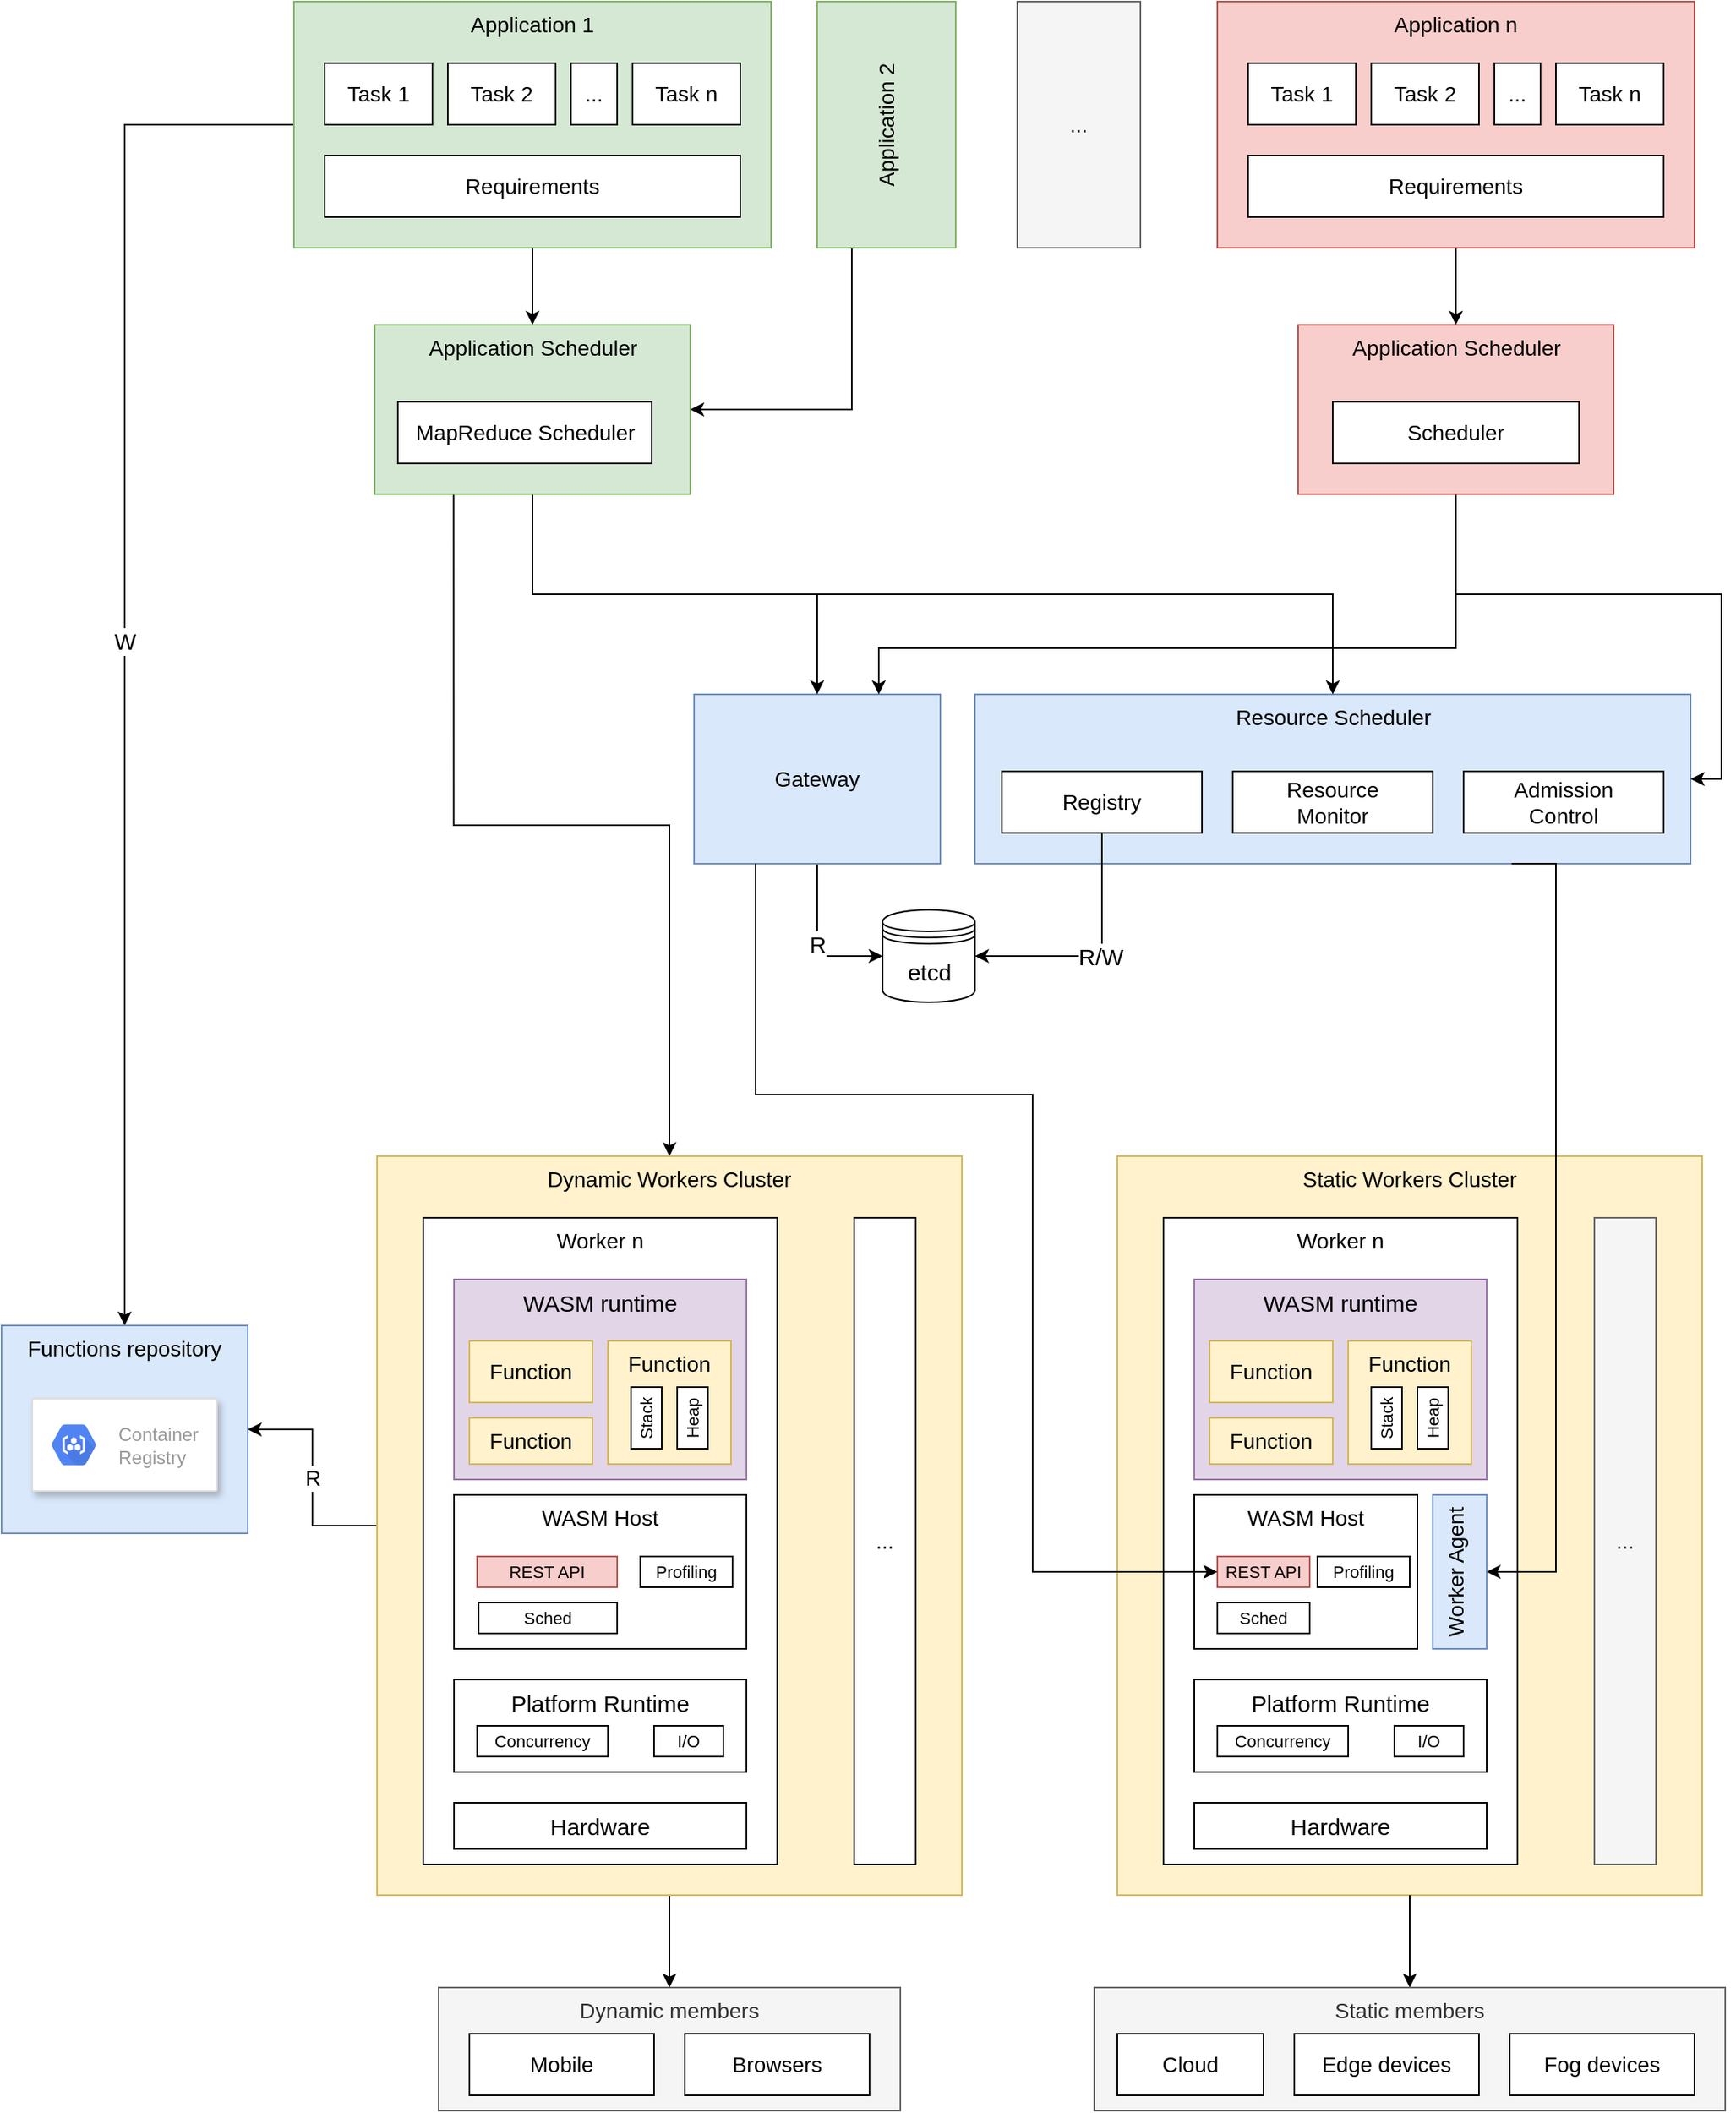 <mxfile version="13.7.7" type="device"><diagram id="8towSq2LqtXwyE7touni" name="Page-1"><mxGraphModel dx="2121" dy="2077" grid="1" gridSize="10" guides="1" tooltips="1" connect="1" arrows="1" fold="1" page="1" pageScale="1" pageWidth="827" pageHeight="1169" math="0" shadow="0"><root><mxCell id="0"/><mxCell id="1" parent="0"/><mxCell id="ZG6kzovi-Dj769LMmhaa-22" value="Dynamic members" style="rounded=0;whiteSpace=wrap;html=1;fontSize=14;fillColor=#f5f5f5;strokeColor=#666666;verticalAlign=top;fontColor=#333333;" vertex="1" parent="1"><mxGeometry x="-256" y="1190" width="300" height="80" as="geometry"/></mxCell><mxCell id="jBIaHN4taIn95anJ6NxQ-2" value="Static Workers Cluster" style="rounded=0;whiteSpace=wrap;html=1;fillColor=#fff2cc;strokeColor=#d6b656;fontSize=14;verticalAlign=top;" parent="1" vertex="1"><mxGeometry x="185" y="650" width="380" height="480" as="geometry"/></mxCell><mxCell id="jBIaHN4taIn95anJ6NxQ-30" value="Worker n" style="rounded=0;whiteSpace=wrap;html=1;fontSize=14;horizontal=1;verticalAlign=top;" parent="1" vertex="1"><mxGeometry x="215" y="690" width="230" height="420" as="geometry"/></mxCell><mxCell id="jBIaHN4taIn95anJ6NxQ-52" style="edgeStyle=orthogonalEdgeStyle;rounded=0;orthogonalLoop=1;jettySize=auto;html=1;exitX=0.5;exitY=1;exitDx=0;exitDy=0;entryX=0.5;entryY=0;entryDx=0;entryDy=0;fontSize=14;" parent="1" source="jBIaHN4taIn95anJ6NxQ-2" target="jBIaHN4taIn95anJ6NxQ-45" edge="1"><mxGeometry relative="1" as="geometry"><Array as="points"><mxPoint x="375" y="1160"/><mxPoint x="375" y="1160"/></Array></mxGeometry></mxCell><mxCell id="jBIaHN4taIn95anJ6NxQ-86" style="edgeStyle=orthogonalEdgeStyle;rounded=0;orthogonalLoop=1;jettySize=auto;html=1;exitX=0.5;exitY=1;exitDx=0;exitDy=0;entryX=0.5;entryY=0;entryDx=0;entryDy=0;startArrow=none;startFill=0;fontSize=15;" parent="1" source="jBIaHN4taIn95anJ6NxQ-3" target="jBIaHN4taIn95anJ6NxQ-83" edge="1"><mxGeometry relative="1" as="geometry"/></mxCell><mxCell id="jBIaHN4taIn95anJ6NxQ-103" value="W" style="edgeStyle=orthogonalEdgeStyle;rounded=0;orthogonalLoop=1;jettySize=auto;html=1;exitX=0;exitY=0.5;exitDx=0;exitDy=0;entryX=0.5;entryY=0;entryDx=0;entryDy=0;startArrow=none;startFill=0;endArrow=classic;endFill=1;fontSize=15;" parent="1" source="jBIaHN4taIn95anJ6NxQ-3" target="jBIaHN4taIn95anJ6NxQ-54" edge="1"><mxGeometry relative="1" as="geometry"/></mxCell><mxCell id="jBIaHN4taIn95anJ6NxQ-3" value="Application 1" style="rounded=0;whiteSpace=wrap;html=1;fillColor=#d5e8d4;strokeColor=#82b366;fontSize=14;verticalAlign=top;" parent="1" vertex="1"><mxGeometry x="-350" y="-100" width="310" height="160" as="geometry"/></mxCell><mxCell id="jBIaHN4taIn95anJ6NxQ-5" value="Resource Scheduler" style="rounded=0;whiteSpace=wrap;html=1;fillColor=#dae8fc;strokeColor=#6c8ebf;fontSize=14;verticalAlign=top;" parent="1" vertex="1"><mxGeometry x="92.5" y="350" width="465" height="110" as="geometry"/></mxCell><mxCell id="jBIaHN4taIn95anJ6NxQ-12" value="Task 1" style="rounded=0;whiteSpace=wrap;html=1;fontSize=14;" parent="1" vertex="1"><mxGeometry x="-330" y="-60" width="70" height="40" as="geometry"/></mxCell><mxCell id="jBIaHN4taIn95anJ6NxQ-1" value="Requirements" style="rounded=0;whiteSpace=wrap;html=1;fontSize=14;" parent="1" vertex="1"><mxGeometry x="-330" width="270" height="40" as="geometry"/></mxCell><mxCell id="jBIaHN4taIn95anJ6NxQ-13" value="Task 2" style="rounded=0;whiteSpace=wrap;html=1;fontSize=14;" parent="1" vertex="1"><mxGeometry x="-250" y="-60" width="70" height="40" as="geometry"/></mxCell><mxCell id="jBIaHN4taIn95anJ6NxQ-14" value="Task n" style="rounded=0;whiteSpace=wrap;html=1;fontSize=14;" parent="1" vertex="1"><mxGeometry x="-130" y="-60" width="70" height="40" as="geometry"/></mxCell><mxCell id="jBIaHN4taIn95anJ6NxQ-16" value="..." style="rounded=0;whiteSpace=wrap;html=1;fontSize=14;" parent="1" vertex="1"><mxGeometry x="-170" y="-60" width="30" height="40" as="geometry"/></mxCell><mxCell id="jBIaHN4taIn95anJ6NxQ-91" style="edgeStyle=orthogonalEdgeStyle;rounded=0;orthogonalLoop=1;jettySize=auto;html=1;exitX=0.5;exitY=1;exitDx=0;exitDy=0;entryX=0.5;entryY=0;entryDx=0;entryDy=0;startArrow=none;startFill=0;endArrow=classic;endFill=1;fontSize=15;" parent="1" source="jBIaHN4taIn95anJ6NxQ-19" target="jBIaHN4taIn95anJ6NxQ-90" edge="1"><mxGeometry relative="1" as="geometry"/></mxCell><mxCell id="jBIaHN4taIn95anJ6NxQ-19" value="Application n" style="rounded=0;whiteSpace=wrap;html=1;fillColor=#f8cecc;strokeColor=#b85450;fontSize=14;verticalAlign=top;" parent="1" vertex="1"><mxGeometry x="250" y="-100" width="310" height="160" as="geometry"/></mxCell><mxCell id="jBIaHN4taIn95anJ6NxQ-20" value="Task 1" style="rounded=0;whiteSpace=wrap;html=1;fontSize=14;" parent="1" vertex="1"><mxGeometry x="270" y="-60" width="70" height="40" as="geometry"/></mxCell><mxCell id="jBIaHN4taIn95anJ6NxQ-21" value="Requirements" style="rounded=0;whiteSpace=wrap;html=1;fontSize=14;" parent="1" vertex="1"><mxGeometry x="270" width="270" height="40" as="geometry"/></mxCell><mxCell id="jBIaHN4taIn95anJ6NxQ-22" value="Task 2" style="rounded=0;whiteSpace=wrap;html=1;fontSize=14;" parent="1" vertex="1"><mxGeometry x="350" y="-60" width="70" height="40" as="geometry"/></mxCell><mxCell id="jBIaHN4taIn95anJ6NxQ-23" value="Task n" style="rounded=0;whiteSpace=wrap;html=1;fontSize=14;" parent="1" vertex="1"><mxGeometry x="470" y="-60" width="70" height="40" as="geometry"/></mxCell><mxCell id="jBIaHN4taIn95anJ6NxQ-24" value="..." style="rounded=0;whiteSpace=wrap;html=1;fontSize=14;" parent="1" vertex="1"><mxGeometry x="430" y="-60" width="30" height="40" as="geometry"/></mxCell><mxCell id="jBIaHN4taIn95anJ6NxQ-27" value="..." style="rounded=0;whiteSpace=wrap;html=1;fillColor=#f5f5f5;strokeColor=#666666;fontSize=14;verticalAlign=middle;fontColor=#333333;" parent="1" vertex="1"><mxGeometry x="120" y="-100" width="80" height="160" as="geometry"/></mxCell><mxCell id="jBIaHN4taIn95anJ6NxQ-97" value="R/W" style="edgeStyle=orthogonalEdgeStyle;rounded=0;orthogonalLoop=1;jettySize=auto;html=1;exitX=0.5;exitY=1;exitDx=0;exitDy=0;entryX=1;entryY=0.5;entryDx=0;entryDy=0;startArrow=none;startFill=0;endArrow=classic;endFill=1;fontSize=15;" parent="1" source="jBIaHN4taIn95anJ6NxQ-4" target="jBIaHN4taIn95anJ6NxQ-95" edge="1"><mxGeometry relative="1" as="geometry"/></mxCell><mxCell id="jBIaHN4taIn95anJ6NxQ-4" value="Registry" style="rounded=0;whiteSpace=wrap;html=1;fontSize=14;" parent="1" vertex="1"><mxGeometry x="110" y="400" width="130" height="40" as="geometry"/></mxCell><mxCell id="jBIaHN4taIn95anJ6NxQ-28" value="Admission&lt;br&gt;Control" style="rounded=0;whiteSpace=wrap;html=1;fontSize=14;" parent="1" vertex="1"><mxGeometry x="410" y="400" width="130" height="40" as="geometry"/></mxCell><mxCell id="jBIaHN4taIn95anJ6NxQ-34" value="Worker Agent" style="rounded=0;whiteSpace=wrap;html=1;fontSize=14;verticalAlign=top;horizontal=0;fillColor=#dae8fc;strokeColor=#6c8ebf;" parent="1" vertex="1"><mxGeometry x="390" y="870" width="35" height="100" as="geometry"/></mxCell><mxCell id="jBIaHN4taIn95anJ6NxQ-45" value="Static members" style="rounded=0;whiteSpace=wrap;html=1;fontSize=14;fillColor=#f5f5f5;strokeColor=#666666;verticalAlign=top;fontColor=#333333;" parent="1" vertex="1"><mxGeometry x="170" y="1190" width="410" height="80" as="geometry"/></mxCell><mxCell id="jBIaHN4taIn95anJ6NxQ-46" value="Cloud" style="rounded=0;whiteSpace=wrap;html=1;fontSize=14;" parent="1" vertex="1"><mxGeometry x="185" y="1220" width="95" height="40" as="geometry"/></mxCell><mxCell id="jBIaHN4taIn95anJ6NxQ-47" value="Edge devices" style="rounded=0;whiteSpace=wrap;html=1;fontSize=14;" parent="1" vertex="1"><mxGeometry x="300" y="1220" width="120" height="40" as="geometry"/></mxCell><mxCell id="jBIaHN4taIn95anJ6NxQ-48" value="Browsers" style="rounded=0;whiteSpace=wrap;html=1;fontSize=14;" parent="1" vertex="1"><mxGeometry x="-96" y="1220" width="120" height="40" as="geometry"/></mxCell><mxCell id="jBIaHN4taIn95anJ6NxQ-49" value="Fog devices" style="rounded=0;whiteSpace=wrap;html=1;fontSize=14;" parent="1" vertex="1"><mxGeometry x="440" y="1220" width="120" height="40" as="geometry"/></mxCell><mxCell id="jBIaHN4taIn95anJ6NxQ-54" value="Functions repository" style="rounded=0;whiteSpace=wrap;html=1;fillColor=#dae8fc;strokeColor=#6c8ebf;fontSize=14;verticalAlign=top;" parent="1" vertex="1"><mxGeometry x="-540" y="760" width="160" height="135" as="geometry"/></mxCell><mxCell id="jBIaHN4taIn95anJ6NxQ-55" value="Resource&lt;br&gt;Monitor" style="rounded=0;whiteSpace=wrap;html=1;fontSize=14;" parent="1" vertex="1"><mxGeometry x="260" y="400" width="130" height="40" as="geometry"/></mxCell><mxCell id="jBIaHN4taIn95anJ6NxQ-96" value="R" style="edgeStyle=orthogonalEdgeStyle;rounded=0;orthogonalLoop=1;jettySize=auto;html=1;exitX=0.5;exitY=1;exitDx=0;exitDy=0;entryX=0;entryY=0.5;entryDx=0;entryDy=0;startArrow=none;startFill=0;endArrow=classic;endFill=1;fontSize=15;" parent="1" source="jBIaHN4taIn95anJ6NxQ-63" target="jBIaHN4taIn95anJ6NxQ-95" edge="1"><mxGeometry relative="1" as="geometry"/></mxCell><mxCell id="jBIaHN4taIn95anJ6NxQ-63" value="Gateway" style="rounded=0;whiteSpace=wrap;html=1;fontSize=14;verticalAlign=middle;fillColor=#dae8fc;strokeColor=#6c8ebf;" parent="1" vertex="1"><mxGeometry x="-90" y="350" width="160" height="110" as="geometry"/></mxCell><mxCell id="jBIaHN4taIn95anJ6NxQ-72" value="Hardware" style="rounded=0;whiteSpace=wrap;html=1;fontSize=15;" parent="1" vertex="1"><mxGeometry x="235" y="1070" width="190" height="30" as="geometry"/></mxCell><mxCell id="jBIaHN4taIn95anJ6NxQ-73" value="Platform Runtime" style="rounded=0;whiteSpace=wrap;html=1;fontSize=15;verticalAlign=top;" parent="1" vertex="1"><mxGeometry x="235" y="990" width="190" height="60" as="geometry"/></mxCell><mxCell id="jBIaHN4taIn95anJ6NxQ-74" value="Concurrency" style="rounded=0;whiteSpace=wrap;html=1;fontSize=11;" parent="1" vertex="1"><mxGeometry x="250" y="1020" width="85" height="20" as="geometry"/></mxCell><mxCell id="jBIaHN4taIn95anJ6NxQ-71" value="I/O" style="rounded=0;whiteSpace=wrap;html=1;fontSize=11;" parent="1" vertex="1"><mxGeometry x="365" y="1020" width="45" height="20" as="geometry"/></mxCell><mxCell id="jBIaHN4taIn95anJ6NxQ-77" value="WASM runtime" style="rounded=0;whiteSpace=wrap;html=1;fontSize=15;fillColor=#e1d5e7;strokeColor=#9673a6;verticalAlign=top;" parent="1" vertex="1"><mxGeometry x="235" y="730" width="190" height="130" as="geometry"/></mxCell><mxCell id="jBIaHN4taIn95anJ6NxQ-31" value="Function" style="rounded=0;whiteSpace=wrap;html=1;fontSize=14;fillColor=#fff2cc;strokeColor=#d6b656;" parent="1" vertex="1"><mxGeometry x="245" y="770" width="80" height="40" as="geometry"/></mxCell><mxCell id="jBIaHN4taIn95anJ6NxQ-32" value="Function" style="rounded=0;whiteSpace=wrap;html=1;fontSize=14;fillColor=#fff2cc;strokeColor=#d6b656;verticalAlign=top;" parent="1" vertex="1"><mxGeometry x="335" y="770" width="80" height="80" as="geometry"/></mxCell><mxCell id="jBIaHN4taIn95anJ6NxQ-33" value="Function" style="rounded=0;whiteSpace=wrap;html=1;fontSize=14;fillColor=#fff2cc;strokeColor=#d6b656;" parent="1" vertex="1"><mxGeometry x="245" y="820" width="80" height="30" as="geometry"/></mxCell><mxCell id="jBIaHN4taIn95anJ6NxQ-66" value="Stack" style="rounded=0;whiteSpace=wrap;html=1;fontSize=11;horizontal=0;" parent="1" vertex="1"><mxGeometry x="350" y="800" width="20" height="40" as="geometry"/></mxCell><mxCell id="jBIaHN4taIn95anJ6NxQ-68" value="Heap" style="rounded=0;whiteSpace=wrap;html=1;fontSize=11;horizontal=0;" parent="1" vertex="1"><mxGeometry x="380" y="800" width="20" height="40" as="geometry"/></mxCell><mxCell id="jBIaHN4taIn95anJ6NxQ-78" value="WASM Host" style="rounded=0;whiteSpace=wrap;html=1;fontSize=14;verticalAlign=top;" parent="1" vertex="1"><mxGeometry x="235" y="870" width="145" height="100" as="geometry"/></mxCell><mxCell id="jBIaHN4taIn95anJ6NxQ-79" value="REST API" style="rounded=0;whiteSpace=wrap;html=1;fontSize=11;fillColor=#f8cecc;strokeColor=#b85450;" parent="1" vertex="1"><mxGeometry x="250" y="910" width="60" height="20" as="geometry"/></mxCell><mxCell id="jBIaHN4taIn95anJ6NxQ-80" value="Sched" style="rounded=0;whiteSpace=wrap;html=1;fontSize=11;" parent="1" vertex="1"><mxGeometry x="250" y="940" width="60" height="20" as="geometry"/></mxCell><mxCell id="jBIaHN4taIn95anJ6NxQ-81" value="Profiling" style="rounded=0;whiteSpace=wrap;html=1;fontSize=11;" parent="1" vertex="1"><mxGeometry x="315" y="910" width="60" height="20" as="geometry"/></mxCell><mxCell id="ZG6kzovi-Dj769LMmhaa-6" style="edgeStyle=orthogonalEdgeStyle;rounded=0;orthogonalLoop=1;jettySize=auto;html=1;exitX=0.5;exitY=1;exitDx=0;exitDy=0;entryX=0.5;entryY=0;entryDx=0;entryDy=0;startArrow=none;startFill=0;endArrow=classic;endFill=1;" edge="1" parent="1" source="jBIaHN4taIn95anJ6NxQ-83" target="jBIaHN4taIn95anJ6NxQ-5"><mxGeometry relative="1" as="geometry"/></mxCell><mxCell id="ZG6kzovi-Dj769LMmhaa-18" style="edgeStyle=orthogonalEdgeStyle;rounded=0;orthogonalLoop=1;jettySize=auto;html=1;exitX=0.5;exitY=1;exitDx=0;exitDy=0;entryX=0.5;entryY=0;entryDx=0;entryDy=0;startArrow=none;startFill=0;endArrow=classic;endFill=1;fontSize=14;" edge="1" parent="1" source="jBIaHN4taIn95anJ6NxQ-83" target="jBIaHN4taIn95anJ6NxQ-63"><mxGeometry relative="1" as="geometry"/></mxCell><mxCell id="ZG6kzovi-Dj769LMmhaa-48" style="edgeStyle=orthogonalEdgeStyle;rounded=0;orthogonalLoop=1;jettySize=auto;html=1;exitX=0.25;exitY=1;exitDx=0;exitDy=0;entryX=0.5;entryY=0;entryDx=0;entryDy=0;startArrow=none;startFill=0;endArrow=classic;endFill=1;fontSize=14;" edge="1" parent="1" source="jBIaHN4taIn95anJ6NxQ-83" target="ZG6kzovi-Dj769LMmhaa-27"><mxGeometry relative="1" as="geometry"/></mxCell><mxCell id="jBIaHN4taIn95anJ6NxQ-83" value="Application Scheduler" style="rounded=0;whiteSpace=wrap;html=1;fillColor=#d5e8d4;strokeColor=#82b366;fontSize=14;verticalAlign=top;" parent="1" vertex="1"><mxGeometry x="-297.5" y="110" width="205" height="110" as="geometry"/></mxCell><mxCell id="jBIaHN4taIn95anJ6NxQ-84" value="MapReduce Scheduler" style="rounded=0;whiteSpace=wrap;html=1;fontSize=14;verticalAlign=middle;" parent="1" vertex="1"><mxGeometry x="-282.5" y="160" width="165" height="40" as="geometry"/></mxCell><mxCell id="ZG6kzovi-Dj769LMmhaa-12" style="edgeStyle=orthogonalEdgeStyle;rounded=0;orthogonalLoop=1;jettySize=auto;html=1;exitX=0.5;exitY=1;exitDx=0;exitDy=0;entryX=1;entryY=0.5;entryDx=0;entryDy=0;startArrow=none;startFill=0;endArrow=classic;endFill=1;" edge="1" parent="1" source="jBIaHN4taIn95anJ6NxQ-90" target="jBIaHN4taIn95anJ6NxQ-5"><mxGeometry relative="1" as="geometry"/></mxCell><mxCell id="ZG6kzovi-Dj769LMmhaa-19" style="edgeStyle=orthogonalEdgeStyle;rounded=0;orthogonalLoop=1;jettySize=auto;html=1;exitX=0.5;exitY=1;exitDx=0;exitDy=0;entryX=0.75;entryY=0;entryDx=0;entryDy=0;startArrow=none;startFill=0;endArrow=classic;endFill=1;fontSize=14;" edge="1" parent="1" source="jBIaHN4taIn95anJ6NxQ-90" target="jBIaHN4taIn95anJ6NxQ-63"><mxGeometry relative="1" as="geometry"><Array as="points"><mxPoint x="405" y="320"/><mxPoint x="30" y="320"/></Array></mxGeometry></mxCell><mxCell id="jBIaHN4taIn95anJ6NxQ-90" value="Application Scheduler" style="rounded=0;whiteSpace=wrap;html=1;fillColor=#f8cecc;strokeColor=#b85450;fontSize=14;verticalAlign=top;" parent="1" vertex="1"><mxGeometry x="302.5" y="110" width="205" height="110" as="geometry"/></mxCell><mxCell id="jBIaHN4taIn95anJ6NxQ-89" value="Scheduler" style="rounded=0;whiteSpace=wrap;html=1;fontSize=14;verticalAlign=middle;" parent="1" vertex="1"><mxGeometry x="325" y="160" width="160" height="40" as="geometry"/></mxCell><mxCell id="jBIaHN4taIn95anJ6NxQ-95" value="etcd" style="shape=datastore;whiteSpace=wrap;html=1;fontSize=15;" parent="1" vertex="1"><mxGeometry x="32.5" y="490" width="60" height="60" as="geometry"/></mxCell><mxCell id="ZG6kzovi-Dj769LMmhaa-11" style="edgeStyle=orthogonalEdgeStyle;rounded=0;orthogonalLoop=1;jettySize=auto;html=1;exitX=0.25;exitY=1;exitDx=0;exitDy=0;entryX=1;entryY=0.5;entryDx=0;entryDy=0;startArrow=none;startFill=0;endArrow=classic;endFill=1;" edge="1" parent="1" source="ZG6kzovi-Dj769LMmhaa-10" target="jBIaHN4taIn95anJ6NxQ-83"><mxGeometry relative="1" as="geometry"/></mxCell><mxCell id="ZG6kzovi-Dj769LMmhaa-10" value="Application 2" style="rounded=0;whiteSpace=wrap;html=1;fillColor=#d5e8d4;strokeColor=#82b366;fontSize=14;verticalAlign=middle;horizontal=0;" vertex="1" parent="1"><mxGeometry x="-10" y="-100" width="90" height="160" as="geometry"/></mxCell><mxCell id="ZG6kzovi-Dj769LMmhaa-15" value="" style="strokeColor=#dddddd;shadow=1;strokeWidth=1;rounded=1;absoluteArcSize=1;arcSize=2;fontSize=14;" vertex="1" parent="1"><mxGeometry x="-520" y="807.5" width="120" height="60" as="geometry"/></mxCell><mxCell id="ZG6kzovi-Dj769LMmhaa-16" value="Container&#10;Registry" style="dashed=0;connectable=0;html=1;fillColor=#5184F3;strokeColor=none;shape=mxgraph.gcp2.hexIcon;prIcon=container_registry;part=1;labelPosition=right;verticalLabelPosition=middle;align=left;verticalAlign=middle;spacingLeft=5;fontColor=#999999;fontSize=12;" vertex="1" parent="ZG6kzovi-Dj769LMmhaa-15"><mxGeometry y="0.5" width="44" height="39" relative="1" as="geometry"><mxPoint x="5" y="-19.5" as="offset"/></mxGeometry></mxCell><mxCell id="ZG6kzovi-Dj769LMmhaa-20" value="Mobile" style="rounded=0;whiteSpace=wrap;html=1;fontSize=14;" vertex="1" parent="1"><mxGeometry x="-236" y="1220" width="120" height="40" as="geometry"/></mxCell><mxCell id="ZG6kzovi-Dj769LMmhaa-25" value="..." style="whiteSpace=wrap;html=1;fontSize=14;fillColor=#f5f5f5;strokeColor=#666666;fontColor=#333333;" vertex="1" parent="1"><mxGeometry x="495" y="690" width="40" height="420" as="geometry"/></mxCell><mxCell id="ZG6kzovi-Dj769LMmhaa-46" style="edgeStyle=orthogonalEdgeStyle;rounded=0;orthogonalLoop=1;jettySize=auto;html=1;exitX=0.5;exitY=1;exitDx=0;exitDy=0;entryX=0.5;entryY=0;entryDx=0;entryDy=0;startArrow=none;startFill=0;endArrow=classic;endFill=1;fontSize=14;" edge="1" parent="1" source="ZG6kzovi-Dj769LMmhaa-27" target="ZG6kzovi-Dj769LMmhaa-22"><mxGeometry relative="1" as="geometry"/></mxCell><mxCell id="ZG6kzovi-Dj769LMmhaa-49" value="R" style="edgeStyle=orthogonalEdgeStyle;rounded=0;orthogonalLoop=1;jettySize=auto;html=1;exitX=0;exitY=0.5;exitDx=0;exitDy=0;entryX=1;entryY=0.5;entryDx=0;entryDy=0;startArrow=none;startFill=0;endArrow=classic;endFill=1;fontSize=14;" edge="1" parent="1" source="ZG6kzovi-Dj769LMmhaa-27" target="jBIaHN4taIn95anJ6NxQ-54"><mxGeometry relative="1" as="geometry"/></mxCell><mxCell id="ZG6kzovi-Dj769LMmhaa-27" value="Dynamic Workers Cluster" style="rounded=0;whiteSpace=wrap;html=1;fillColor=#fff2cc;strokeColor=#d6b656;fontSize=14;verticalAlign=top;" vertex="1" parent="1"><mxGeometry x="-296" y="650" width="380" height="480" as="geometry"/></mxCell><mxCell id="ZG6kzovi-Dj769LMmhaa-28" value="Worker n" style="rounded=0;whiteSpace=wrap;html=1;fontSize=14;horizontal=1;verticalAlign=top;" vertex="1" parent="1"><mxGeometry x="-266" y="690" width="230" height="420" as="geometry"/></mxCell><mxCell id="ZG6kzovi-Dj769LMmhaa-30" value="Hardware" style="rounded=0;whiteSpace=wrap;html=1;fontSize=15;" vertex="1" parent="1"><mxGeometry x="-246" y="1070" width="190" height="30" as="geometry"/></mxCell><mxCell id="ZG6kzovi-Dj769LMmhaa-31" value="Platform Runtime" style="rounded=0;whiteSpace=wrap;html=1;fontSize=15;verticalAlign=top;" vertex="1" parent="1"><mxGeometry x="-246" y="990" width="190" height="60" as="geometry"/></mxCell><mxCell id="ZG6kzovi-Dj769LMmhaa-32" value="Concurrency" style="rounded=0;whiteSpace=wrap;html=1;fontSize=11;" vertex="1" parent="1"><mxGeometry x="-231" y="1020" width="85" height="20" as="geometry"/></mxCell><mxCell id="ZG6kzovi-Dj769LMmhaa-33" value="I/O" style="rounded=0;whiteSpace=wrap;html=1;fontSize=11;" vertex="1" parent="1"><mxGeometry x="-116" y="1020" width="45" height="20" as="geometry"/></mxCell><mxCell id="ZG6kzovi-Dj769LMmhaa-34" value="WASM runtime" style="rounded=0;whiteSpace=wrap;html=1;fontSize=15;fillColor=#e1d5e7;strokeColor=#9673a6;verticalAlign=top;" vertex="1" parent="1"><mxGeometry x="-246" y="730" width="190" height="130" as="geometry"/></mxCell><mxCell id="ZG6kzovi-Dj769LMmhaa-35" value="Function" style="rounded=0;whiteSpace=wrap;html=1;fontSize=14;fillColor=#fff2cc;strokeColor=#d6b656;" vertex="1" parent="1"><mxGeometry x="-236" y="770" width="80" height="40" as="geometry"/></mxCell><mxCell id="ZG6kzovi-Dj769LMmhaa-36" value="Function" style="rounded=0;whiteSpace=wrap;html=1;fontSize=14;fillColor=#fff2cc;strokeColor=#d6b656;verticalAlign=top;" vertex="1" parent="1"><mxGeometry x="-146" y="770" width="80" height="80" as="geometry"/></mxCell><mxCell id="ZG6kzovi-Dj769LMmhaa-37" value="Function" style="rounded=0;whiteSpace=wrap;html=1;fontSize=14;fillColor=#fff2cc;strokeColor=#d6b656;" vertex="1" parent="1"><mxGeometry x="-236" y="820" width="80" height="30" as="geometry"/></mxCell><mxCell id="ZG6kzovi-Dj769LMmhaa-38" value="Stack" style="rounded=0;whiteSpace=wrap;html=1;fontSize=11;horizontal=0;" vertex="1" parent="1"><mxGeometry x="-131" y="800" width="20" height="40" as="geometry"/></mxCell><mxCell id="ZG6kzovi-Dj769LMmhaa-39" value="Heap" style="rounded=0;whiteSpace=wrap;html=1;fontSize=11;horizontal=0;" vertex="1" parent="1"><mxGeometry x="-101" y="800" width="20" height="40" as="geometry"/></mxCell><mxCell id="ZG6kzovi-Dj769LMmhaa-40" value="WASM Host" style="rounded=0;whiteSpace=wrap;html=1;fontSize=14;verticalAlign=top;" vertex="1" parent="1"><mxGeometry x="-246" y="870" width="190" height="100" as="geometry"/></mxCell><mxCell id="ZG6kzovi-Dj769LMmhaa-41" value="REST API" style="rounded=0;whiteSpace=wrap;html=1;fontSize=11;fillColor=#f8cecc;strokeColor=#b85450;" vertex="1" parent="1"><mxGeometry x="-231" y="910" width="91" height="20" as="geometry"/></mxCell><mxCell id="ZG6kzovi-Dj769LMmhaa-43" value="Profiling" style="rounded=0;whiteSpace=wrap;html=1;fontSize=11;" vertex="1" parent="1"><mxGeometry x="-125" y="910" width="60" height="20" as="geometry"/></mxCell><mxCell id="ZG6kzovi-Dj769LMmhaa-44" value="..." style="whiteSpace=wrap;html=1;fontSize=14;" vertex="1" parent="1"><mxGeometry x="14" y="690" width="40" height="420" as="geometry"/></mxCell><mxCell id="ZG6kzovi-Dj769LMmhaa-4" style="edgeStyle=orthogonalEdgeStyle;rounded=0;orthogonalLoop=1;jettySize=auto;html=1;exitX=0.25;exitY=1;exitDx=0;exitDy=0;entryX=0;entryY=0.5;entryDx=0;entryDy=0;startArrow=none;startFill=0;endArrow=classic;endFill=1;" edge="1" parent="1" source="jBIaHN4taIn95anJ6NxQ-63" target="jBIaHN4taIn95anJ6NxQ-79"><mxGeometry relative="1" as="geometry"><Array as="points"><mxPoint x="-50" y="610"/><mxPoint x="130" y="610"/><mxPoint x="130" y="920"/></Array></mxGeometry></mxCell><mxCell id="ZG6kzovi-Dj769LMmhaa-26" style="edgeStyle=orthogonalEdgeStyle;rounded=0;orthogonalLoop=1;jettySize=auto;html=1;exitX=0.75;exitY=1;exitDx=0;exitDy=0;entryX=1;entryY=0.5;entryDx=0;entryDy=0;startArrow=none;startFill=0;endArrow=classic;endFill=1;fontSize=14;" edge="1" parent="1" source="jBIaHN4taIn95anJ6NxQ-5" target="jBIaHN4taIn95anJ6NxQ-34"><mxGeometry relative="1" as="geometry"><Array as="points"><mxPoint x="470" y="460"/><mxPoint x="470" y="920"/></Array></mxGeometry></mxCell><mxCell id="ZG6kzovi-Dj769LMmhaa-51" value="Sched" style="rounded=0;whiteSpace=wrap;html=1;fontSize=11;" vertex="1" parent="1"><mxGeometry x="-230" y="940" width="90" height="20" as="geometry"/></mxCell></root></mxGraphModel></diagram></mxfile>